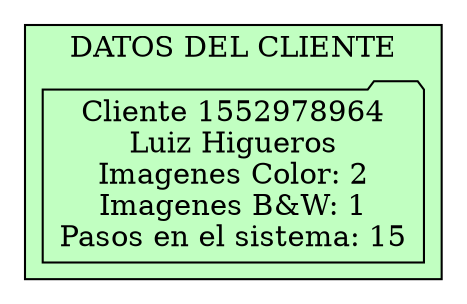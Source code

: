 digraph G { 
subgraph cluster_Clientes_Datos{ 
label="DATOS DEL CLIENTE"; 
bgcolor="darkseagreen1"; 
node[shape = folder]; 
Nodo1552978964[label="Cliente 1552978964\n Luiz Higueros \nImagenes Color: 2\nImagenes B&W: 1\nPasos en el sistema: 15"]; 
}rankdir = TB;
}
